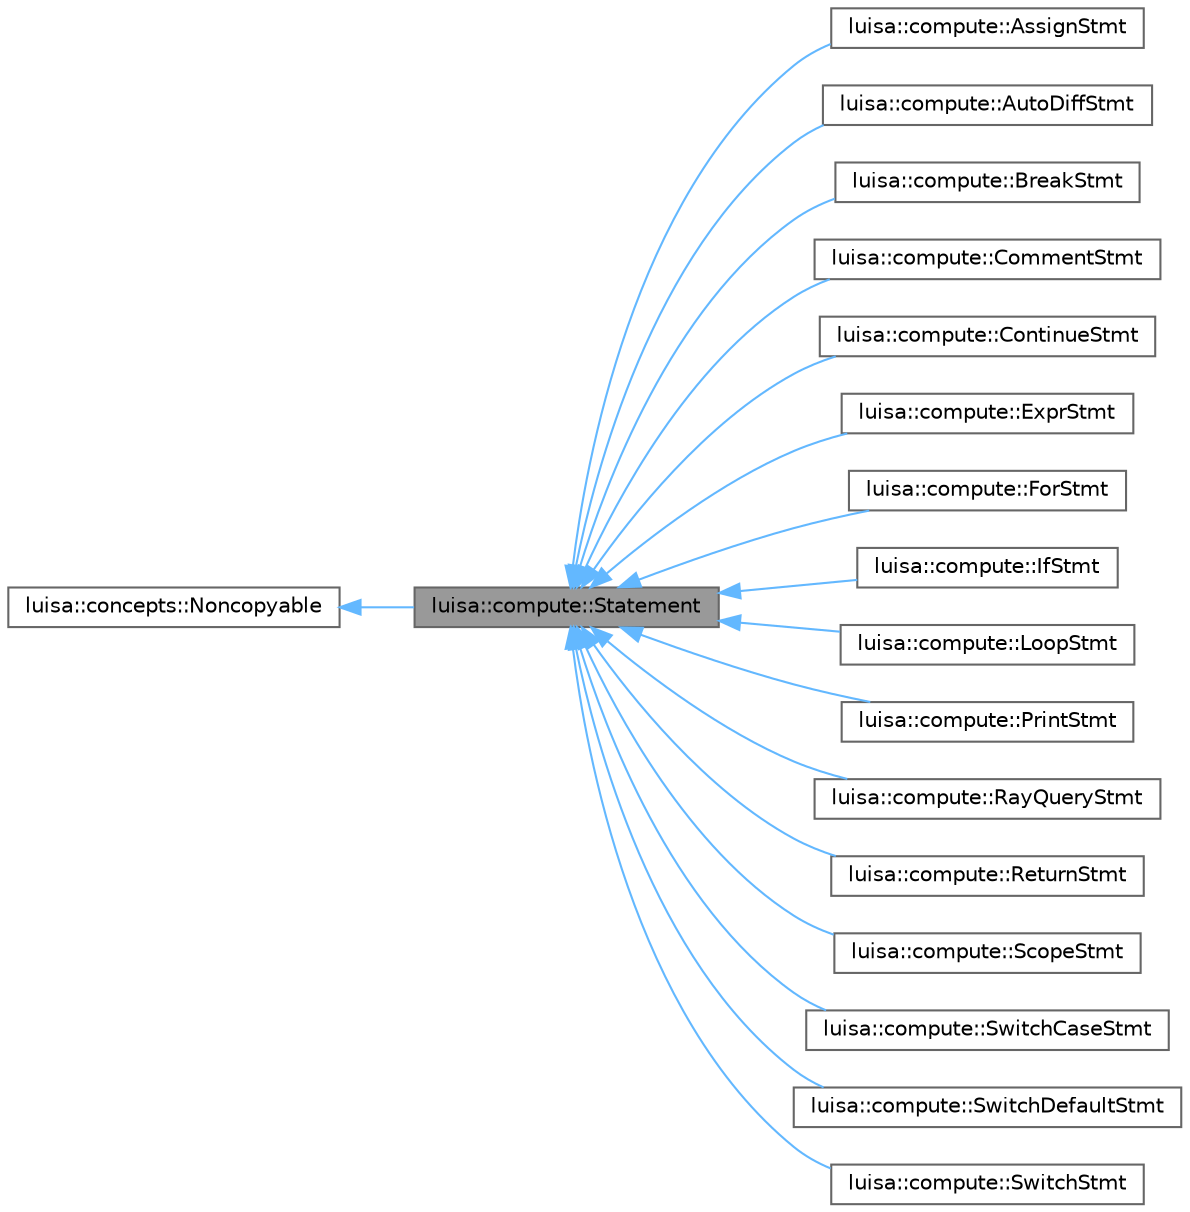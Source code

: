 digraph "luisa::compute::Statement"
{
 // LATEX_PDF_SIZE
  bgcolor="transparent";
  edge [fontname=Helvetica,fontsize=10,labelfontname=Helvetica,labelfontsize=10];
  node [fontname=Helvetica,fontsize=10,shape=box,height=0.2,width=0.4];
  rankdir="LR";
  Node1 [id="Node000001",label="luisa::compute::Statement",height=0.2,width=0.4,color="gray40", fillcolor="grey60", style="filled", fontcolor="black",tooltip="Base statement class"];
  Node2 -> Node1 [id="edge1_Node000001_Node000002",dir="back",color="steelblue1",style="solid",tooltip=" "];
  Node2 [id="Node000002",label="luisa::concepts::Noncopyable",height=0.2,width=0.4,color="gray40", fillcolor="white", style="filled",URL="$structluisa_1_1concepts_1_1_noncopyable.html",tooltip=" "];
  Node1 -> Node3 [id="edge2_Node000001_Node000003",dir="back",color="steelblue1",style="solid",tooltip=" "];
  Node3 [id="Node000003",label="luisa::compute::AssignStmt",height=0.2,width=0.4,color="gray40", fillcolor="white", style="filled",URL="$classluisa_1_1compute_1_1_assign_stmt.html",tooltip="Assign statement"];
  Node1 -> Node4 [id="edge3_Node000001_Node000004",dir="back",color="steelblue1",style="solid",tooltip=" "];
  Node4 [id="Node000004",label="luisa::compute::AutoDiffStmt",height=0.2,width=0.4,color="gray40", fillcolor="white", style="filled",URL="$classluisa_1_1compute_1_1_auto_diff_stmt.html",tooltip=" "];
  Node1 -> Node5 [id="edge4_Node000001_Node000005",dir="back",color="steelblue1",style="solid",tooltip=" "];
  Node5 [id="Node000005",label="luisa::compute::BreakStmt",height=0.2,width=0.4,color="gray40", fillcolor="white", style="filled",URL="$classluisa_1_1compute_1_1_break_stmt.html",tooltip="Break statement"];
  Node1 -> Node6 [id="edge5_Node000001_Node000006",dir="back",color="steelblue1",style="solid",tooltip=" "];
  Node6 [id="Node000006",label="luisa::compute::CommentStmt",height=0.2,width=0.4,color="gray40", fillcolor="white", style="filled",URL="$classluisa_1_1compute_1_1_comment_stmt.html",tooltip="Comment statement"];
  Node1 -> Node7 [id="edge6_Node000001_Node000007",dir="back",color="steelblue1",style="solid",tooltip=" "];
  Node7 [id="Node000007",label="luisa::compute::ContinueStmt",height=0.2,width=0.4,color="gray40", fillcolor="white", style="filled",URL="$classluisa_1_1compute_1_1_continue_stmt.html",tooltip="Continue statement"];
  Node1 -> Node8 [id="edge7_Node000001_Node000008",dir="back",color="steelblue1",style="solid",tooltip=" "];
  Node8 [id="Node000008",label="luisa::compute::ExprStmt",height=0.2,width=0.4,color="gray40", fillcolor="white", style="filled",URL="$classluisa_1_1compute_1_1_expr_stmt.html",tooltip="Expression statement"];
  Node1 -> Node9 [id="edge8_Node000001_Node000009",dir="back",color="steelblue1",style="solid",tooltip=" "];
  Node9 [id="Node000009",label="luisa::compute::ForStmt",height=0.2,width=0.4,color="gray40", fillcolor="white", style="filled",URL="$classluisa_1_1compute_1_1_for_stmt.html",tooltip="For statement"];
  Node1 -> Node10 [id="edge9_Node000001_Node000010",dir="back",color="steelblue1",style="solid",tooltip=" "];
  Node10 [id="Node000010",label="luisa::compute::IfStmt",height=0.2,width=0.4,color="gray40", fillcolor="white", style="filled",URL="$classluisa_1_1compute_1_1_if_stmt.html",tooltip="If statement"];
  Node1 -> Node11 [id="edge10_Node000001_Node000011",dir="back",color="steelblue1",style="solid",tooltip=" "];
  Node11 [id="Node000011",label="luisa::compute::LoopStmt",height=0.2,width=0.4,color="gray40", fillcolor="white", style="filled",URL="$classluisa_1_1compute_1_1_loop_stmt.html",tooltip="Loop statement"];
  Node1 -> Node12 [id="edge11_Node000001_Node000012",dir="back",color="steelblue1",style="solid",tooltip=" "];
  Node12 [id="Node000012",label="luisa::compute::PrintStmt",height=0.2,width=0.4,color="gray40", fillcolor="white", style="filled",URL="$classluisa_1_1compute_1_1_print_stmt.html",tooltip=" "];
  Node1 -> Node13 [id="edge12_Node000001_Node000013",dir="back",color="steelblue1",style="solid",tooltip=" "];
  Node13 [id="Node000013",label="luisa::compute::RayQueryStmt",height=0.2,width=0.4,color="gray40", fillcolor="white", style="filled",URL="$classluisa_1_1compute_1_1_ray_query_stmt.html",tooltip=" "];
  Node1 -> Node14 [id="edge13_Node000001_Node000014",dir="back",color="steelblue1",style="solid",tooltip=" "];
  Node14 [id="Node000014",label="luisa::compute::ReturnStmt",height=0.2,width=0.4,color="gray40", fillcolor="white", style="filled",URL="$classluisa_1_1compute_1_1_return_stmt.html",tooltip="Return statement"];
  Node1 -> Node15 [id="edge14_Node000001_Node000015",dir="back",color="steelblue1",style="solid",tooltip=" "];
  Node15 [id="Node000015",label="luisa::compute::ScopeStmt",height=0.2,width=0.4,color="gray40", fillcolor="white", style="filled",URL="$classluisa_1_1compute_1_1_scope_stmt.html",tooltip="Scope statement"];
  Node1 -> Node16 [id="edge15_Node000001_Node000016",dir="back",color="steelblue1",style="solid",tooltip=" "];
  Node16 [id="Node000016",label="luisa::compute::SwitchCaseStmt",height=0.2,width=0.4,color="gray40", fillcolor="white", style="filled",URL="$classluisa_1_1compute_1_1_switch_case_stmt.html",tooltip="Case statement of switch"];
  Node1 -> Node17 [id="edge16_Node000001_Node000017",dir="back",color="steelblue1",style="solid",tooltip=" "];
  Node17 [id="Node000017",label="luisa::compute::SwitchDefaultStmt",height=0.2,width=0.4,color="gray40", fillcolor="white", style="filled",URL="$classluisa_1_1compute_1_1_switch_default_stmt.html",tooltip="Default statement of switch"];
  Node1 -> Node18 [id="edge17_Node000001_Node000018",dir="back",color="steelblue1",style="solid",tooltip=" "];
  Node18 [id="Node000018",label="luisa::compute::SwitchStmt",height=0.2,width=0.4,color="gray40", fillcolor="white", style="filled",URL="$classluisa_1_1compute_1_1_switch_stmt.html",tooltip="Switch statement"];
}
